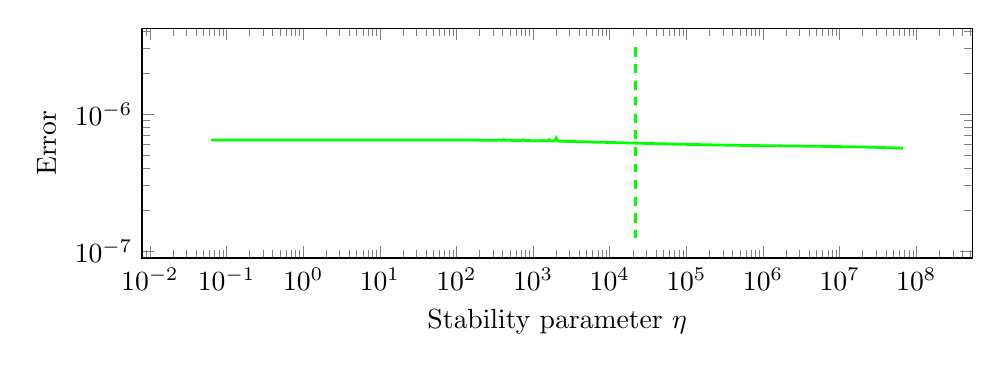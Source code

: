 \begin{tikzpicture}%
\begin{axis}[xmode=log,ymode=log,height=4.5cm,mark options={solid},xlabel={Stability parameter $\eta$},ylabel={Error},width=1\textwidth]%
\addplot[color=green,line width=1pt,solid] coordinates {%
(0.063,6.472e-07)%
(0.065,6.472e-07)%
(0.068,6.472e-07)%
(0.071,6.472e-07)%
(0.074,6.472e-07)%
(0.077,6.472e-07)%
(0.08,6.472e-07)%
(0.084,6.472e-07)%
(0.087,6.472e-07)%
(0.091,6.472e-07)%
(0.095,6.472e-07)%
(0.099,6.472e-07)%
(0.103,6.472e-07)%
(0.108,6.472e-07)%
(0.112,6.472e-07)%
(0.116,6.472e-07)%
(0.122,6.472e-07)%
(0.127,6.472e-07)%
(0.132,6.472e-07)%
(0.138,6.472e-07)%
(0.144,6.472e-07)%
(0.15,6.472e-07)%
(0.156,6.472e-07)%
(0.163,6.472e-07)%
(0.17,6.472e-07)%
(0.177,6.472e-07)%
(0.185,6.472e-07)%
(0.193,6.472e-07)%
(0.201,6.472e-07)%
(0.209,6.472e-07)%
(0.218,6.472e-07)%
(0.227,6.472e-07)%
(0.237,6.472e-07)%
(0.247,6.472e-07)%
(0.258,6.472e-07)%
(0.269,6.472e-07)%
(0.28,6.472e-07)%
(0.292,6.472e-07)%
(0.305,6.472e-07)%
(0.317,6.472e-07)%
(0.331,6.472e-07)%
(0.345,6.472e-07)%
(0.36,6.472e-07)%
(0.375,6.472e-07)%
(0.391,6.472e-07)%
(0.408,6.472e-07)%
(0.425,6.472e-07)%
(0.443,6.472e-07)%
(0.462,6.472e-07)%
(0.481,6.472e-07)%
(0.502,6.472e-07)%
(0.524,6.472e-07)%
(0.546,6.472e-07)%
(0.569,6.472e-07)%
(0.593,6.472e-07)%
(0.618,6.472e-07)%
(0.644,6.472e-07)%
(0.672,6.472e-07)%
(0.701,6.472e-07)%
(0.731,6.472e-07)%
(0.762,6.472e-07)%
(0.794,6.472e-07)%
(0.828,6.472e-07)%
(0.863,6.472e-07)%
(0.9,6.472e-07)%
(0.938,6.472e-07)%
(0.978,6.472e-07)%
(1.02,6.472e-07)%
(1.063,6.472e-07)%
(1.108,6.472e-07)%
(1.155,6.472e-07)%
(1.204,6.472e-07)%
(1.256,6.472e-07)%
(1.309,6.472e-07)%
(1.365,6.472e-07)%
(1.423,6.472e-07)%
(1.484,6.472e-07)%
(1.547,6.472e-07)%
(1.613,6.472e-07)%
(1.681,6.472e-07)%
(1.753,6.472e-07)%
(1.827,6.472e-07)%
(1.905,6.472e-07)%
(1.986,6.472e-07)%
(2.07,6.472e-07)%
(2.159,6.472e-07)%
(2.251,6.472e-07)%
(2.346,6.472e-07)%
(2.446,6.472e-07)%
(2.55,6.472e-07)%
(2.659,6.472e-07)%
(2.772,6.472e-07)%
(2.89,6.472e-07)%
(3.013,6.472e-07)%
(3.141,6.472e-07)%
(3.275,6.472e-07)%
(3.414,6.472e-07)%
(3.56,6.472e-07)%
(3.711,6.472e-07)%
(3.869,6.472e-07)%
(4.033,6.472e-07)%
(4.205,6.472e-07)%
(4.384,6.472e-07)%
(4.571,6.472e-07)%
(4.765,6.472e-07)%
(4.968,6.472e-07)%
(5.18,6.472e-07)%
(5.4,6.472e-07)%
(5.629,6.472e-07)%
(5.869,6.472e-07)%
(6.118,6.472e-07)%
(6.379,6.472e-07)%
(6.65,6.472e-07)%
(6.934,6.472e-07)%
(7.229,6.472e-07)%
(7.536,6.472e-07)%
(7.857,6.472e-07)%
(8.191,6.472e-07)%
(8.54,6.471e-07)%
(8.903,6.471e-07)%
(9.282,6.471e-07)%
(9.677,6.471e-07)%
(10.089,6.471e-07)%
(10.518,6.471e-07)%
(10.966,6.471e-07)%
(11.432,6.471e-07)%
(11.919,6.471e-07)%
(12.426,6.471e-07)%
(12.955,6.471e-07)%
(13.506,6.471e-07)%
(14.081,6.471e-07)%
(14.68,6.471e-07)%
(15.304,6.471e-07)%
(15.956,6.471e-07)%
(16.635,6.471e-07)%
(17.343,6.471e-07)%
(18.081,6.471e-07)%
(18.85,6.47e-07)%
(19.652,6.47e-07)%
(20.488,6.47e-07)%
(21.36,6.47e-07)%
(22.269,6.47e-07)%
(23.217,6.47e-07)%
(24.204,6.47e-07)%
(25.235,6.47e-07)%
(26.308,6.47e-07)%
(27.428,6.47e-07)%
(28.595,6.469e-07)%
(29.811,6.469e-07)%
(31.08,6.469e-07)%
(32.403,6.469e-07)%
(33.781,6.469e-07)%
(35.219,6.469e-07)%
(36.717,6.469e-07)%
(38.28,6.468e-07)%
(39.909,6.468e-07)%
(41.607,6.468e-07)%
(43.377,6.468e-07)%
(45.224,6.468e-07)%
(47.148,6.468e-07)%
(49.154,6.467e-07)%
(51.245,6.467e-07)%
(53.427,6.467e-07)%
(55.7,6.467e-07)%
(58.07,6.466e-07)%
(60.541,6.466e-07)%
(63.117,6.466e-07)%
(65.803,6.466e-07)%
(68.603,6.465e-07)%
(71.523,6.465e-07)%
(74.566,6.465e-07)%
(77.739,6.465e-07)%
(81.046,6.464e-07)%
(84.495,6.464e-07)%
(88.091,6.463e-07)%
(91.839,6.463e-07)%
(95.747,6.463e-07)%
(99.822,6.462e-07)%
(104.07,6.462e-07)%
(108.498,6.462e-07)%
(113.115,6.461e-07)%
(117.928,6.461e-07)%
(122.946,6.46e-07)%
(128.178,6.46e-07)%
(133.632,6.459e-07)%
(139.318,6.459e-07)%
(145.247,6.458e-07)%
(151.428,6.457e-07)%
(157.871,6.457e-07)%
(164.589,6.456e-07)%
(171.593,6.456e-07)%
(178.895,6.455e-07)%
(186.507,6.454e-07)%
(194.444,6.453e-07)%
(202.717,6.453e-07)%
(211.343,6.452e-07)%
(220.337,6.451e-07)%
(229.713,6.45e-07)%
(239.487,6.449e-07)%
(249.679,6.448e-07)%
(260.303,6.447e-07)%
(271.38,6.446e-07)%
(282.927,6.445e-07)%
(294.967,6.444e-07)%
(307.519,6.443e-07)%
(320.604,6.442e-07)%
(334.246,6.441e-07)%
(348.47,6.44e-07)%
(363.298,6.439e-07)%
(378.757,6.437e-07)%
(394.874,6.436e-07)%
(411.677,6.5e-07)%
(429.196,6.433e-07)%
(447.459,6.432e-07)%
(466.499,6.43e-07)%
(486.35,6.429e-07)%
(507.046,6.427e-07)%
(528.622,6.425e-07)%
(551.116,6.424e-07)%
(574.568,6.422e-07)%
(599.017,6.42e-07)%
(624.507,6.418e-07)%
(651.078,6.417e-07)%
(678.784,6.415e-07)%
(707.667,6.413e-07)%
(737.786,6.499e-07)%
(769.178,6.409e-07)%
(801.907,6.406e-07)%
(836.032,6.404e-07)%
(871.61,6.402e-07)%
(908.698,6.401e-07)%
(947.366,6.397e-07)%
(987.68,6.397e-07)%
(1029.709,6.392e-07)%
(1073.523,6.39e-07)%
(1119.2,6.387e-07)%
(1166.829,6.384e-07)%
(1216.48,6.39e-07)%
(1268.243,6.379e-07)%
(1322.214,6.419e-07)%
(1378.477,6.374e-07)%
(1437.133,6.43e-07)%
(1498.285,6.368e-07)%
(1562.042,6.384e-07)%
(1628.512,6.49e-07)%
(1697.811,6.381e-07)%
(1770.054,6.363e-07)%
(1845.376,6.362e-07)%
(1923.904,6.434e-07)%
(2005.766,6.687e-07)%
(2091.117,6.349e-07)%
(2180.102,6.34e-07)%
(2272.87,6.335e-07)%
(2369.587,6.331e-07)%
(2470.419,6.327e-07)%
(2575.546,6.324e-07)%
(2685.139,6.32e-07)%
(2799.398,6.317e-07)%
(2918.522,6.313e-07)%
(3042.714,6.309e-07)%
(3172.186,6.306e-07)%
(3307.174,6.302e-07)%
(3447.904,6.298e-07)%
(3594.618,6.295e-07)%
(3747.578,6.291e-07)%
(3907.046,6.287e-07)%
(4073.306,6.284e-07)%
(4246.637,6.28e-07)%
(4427.341,6.276e-07)%
(4615.738,6.272e-07)%
(4812.147,6.269e-07)%
(5016.915,6.265e-07)%
(5230.4,6.261e-07)%
(5452.966,6.257e-07)%
(5685.005,6.253e-07)%
(5926.918,6.25e-07)%
(6179.123,6.246e-07)%
(6442.048,6.242e-07)%
(6716.16,6.238e-07)%
(7001.984,6.235e-07)%
(7299.904,6.231e-07)%
(7610.56,6.227e-07)%
(7934.4,6.223e-07)%
(8272.064,6.22e-07)%
(8624.064,6.216e-07)%
(8991.04,6.212e-07)%
(9373.632,6.208e-07)%
(9772.48,6.205e-07)%
(10188.352,6.201e-07)%
(10621.888,6.197e-07)%
(11073.856,6.193e-07)%
(11545.088,6.19e-07)%
(12036.352,6.186e-07)%
(12548.544,6.182e-07)%
(13082.496,6.178e-07)%
(13639.168,6.175e-07)%
(14219.584,6.171e-07)%
(14824.64,6.167e-07)%
(15455.488,6.164e-07)%
(16113.152,6.16e-07)%
(16798.848,6.156e-07)%
(17513.664,6.153e-07)%
(18258.88,6.149e-07)%
(19035.84,6.145e-07)%
(19845.888,6.142e-07)%
(20690.368,6.138e-07)%
(21570.816,6.134e-07)%
(22488.704,6.131e-07)%
(23445.696,6.127e-07)%
(24443.328,6.123e-07)%
(25483.456,6.12e-07)%
(26567.872,6.116e-07)%
(27698.432,6.113e-07)%
(28877.056,6.109e-07)%
(30105.856,6.105e-07)%
(31386.944,6.102e-07)%
(32722.496,6.098e-07)%
(34114.944,6.095e-07)%
(35566.656,6.091e-07)%
(37080.064,6.088e-07)%
(38657.92,6.084e-07)%
(40302.912,6.081e-07)%
(42017.92,6.077e-07)%
(43805.888,6.074e-07)%
(45669.952,6.07e-07)%
(47613.312,6.067e-07)%
(49639.424,6.063e-07)%
(51751.68,6.06e-07)%
(53953.856,6.057e-07)%
(56249.728,6.053e-07)%
(58643.328,6.05e-07)%
(61138.752,6.047e-07)%
(63740.352,6.043e-07)%
(66452.48,6.04e-07)%
(69280.64,6.037e-07)%
(72228.48,6.034e-07)%
(75301.76,6.03e-07)%
(78506.24,6.027e-07)%
(81847.04,6.024e-07)%
(85329.92,6.021e-07)%
(88960.64,6.018e-07)%
(92746.24,6.015e-07)%
(96693.12,6.012e-07)%
(100807.68,6.009e-07)%
(105096.96,6.006e-07)%
(109569.28,6.003e-07)%
(114231.68,6.0e-07)%
(119092.48,5.997e-07)%
(124160.0,5.994e-07)%
(129443.84,5.991e-07)%
(134951.68,5.988e-07)%
(140694.4,5.986e-07)%
(146680.96,5.983e-07)%
(152922.88,5.98e-07)%
(159430.4,5.977e-07)%
(166214.4,5.975e-07)%
(173287.04,5.972e-07)%
(180661.12,5.969e-07)%
(188348.8,5.967e-07)%
(196363.52,5.964e-07)%
(204719.36,5.962e-07)%
(213430.4,5.959e-07)%
(222512.64,5.956e-07)%
(231980.8,5.954e-07)%
(241852.16,5.951e-07)%
(252144.0,5.949e-07)%
(262873.6,5.947e-07)%
(274059.52,5.944e-07)%
(285720.96,5.942e-07)%
(297879.68,5.939e-07)%
(310554.88,5.937e-07)%
(323769.6,5.935e-07)%
(337546.88,5.932e-07)%
(351910.4,5.93e-07)%
(366885.12,5.928e-07)%
(382497.28,5.926e-07)%
(398773.76,5.923e-07)%
(415742.72,5.921e-07)%
(433433.6,5.919e-07)%
(451877.12,5.917e-07)%
(471105.92,5.915e-07)%
(491152.64,5.913e-07)%
(512052.48,5.911e-07)%
(533841.28,5.908e-07)%
(556558.08,5.906e-07)%
(580240.64,5.904e-07)%
(604931.84,5.902e-07)%
(630673.28,5.9e-07)%
(657510.4,5.898e-07)%
(685491.2,5.897e-07)%
(714656.0,5.895e-07)%
(745068.8,5.893e-07)%
(776774.4,5.891e-07)%
(809824.0,5.889e-07)%
(844288.0,5.887e-07)%
(880211.2,5.885e-07)%
(917670.4,5.883e-07)%
(956716.8,5.882e-07)%
(997427.2,5.88e-07)%
(1039872.0,5.878e-07)%
(1084121.6,5.876e-07)%
(1130252.8,5.875e-07)%
(1178348.8,5.873e-07)%
(1228492.8,5.871e-07)%
(1280768.0,5.87e-07)%
(1335270.4,5.868e-07)%
(1392089.6,5.866e-07)%
(1451321.6,5.865e-07)%
(1513081.6,5.863e-07)%
(1577465.6,5.861e-07)%
(1644595.2,5.86e-07)%
(1714572.8,5.858e-07)%
(1787532.8,5.857e-07)%
(1863596.8,5.855e-07)%
(1942899.2,5.853e-07)%
(2025574.4,5.852e-07)%
(2111769.6,5.85e-07)%
(2201632.0,5.849e-07)%
(2295315.2,5.847e-07)%
(2392985.6,5.846e-07)%
(2494816.0,5.844e-07)%
(2600972.8,5.843e-07)%
(2711654.4,5.841e-07)%
(2827040.0,5.839e-07)%
(2947340.8,5.838e-07)%
(3072755.2,5.836e-07)%
(3203513.6,5.835e-07)%
(3339827.2,5.833e-07)%
(3481945.6,5.832e-07)%
(3630112.0,5.83e-07)%
(3784582.4,5.828e-07)%
(3945625.6,5.827e-07)%
(4113523.2,5.825e-07)%
(4288569.6,5.824e-07)%
(4471059.2,5.822e-07)%
(4661312.0,5.82e-07)%
(4859660.8,5.819e-07)%
(5066457.6,5.817e-07)%
(5282048.0,5.815e-07)%
(5506809.6,5.814e-07)%
(5741139.2,5.812e-07)%
(5985440.0,5.81e-07)%
(6240134.4,5.808e-07)%
(6505664.0,5.807e-07)%
(6782528.0,5.805e-07)%
(7071104.0,5.803e-07)%
(7372032.0,5.801e-07)%
(7685696.0,5.799e-07)%
(8012736.0,5.797e-07)%
(8353728.0,5.795e-07)%
(8709184.0,5.793e-07)%
(9079808.0,5.791e-07)%
(9466176.0,5.789e-07)%
(9868992.0,5.787e-07)%
(10288896.0,5.785e-07)%
(10726720.0,5.783e-07)%
(11183168.0,5.781e-07)%
(11659072.0,5.779e-07)%
(12155200.0,5.776e-07)%
(12672448.0,5.774e-07)%
(13211712.0,5.772e-07)%
(13773888.0,5.769e-07)%
(14360000.0,5.767e-07)%
(14971072.0,5.764e-07)%
(15608128.0,5.762e-07)%
(16272256.0,5.759e-07)%
(16964672.0,5.756e-07)%
(17686592.0,5.754e-07)%
(18439168.0,5.751e-07)%
(19223808.0,5.748e-07)%
(20041856.0,5.745e-07)%
(20894720.0,5.742e-07)%
(21783808.0,5.739e-07)%
(22710784.0,5.736e-07)%
(23677184.0,5.733e-07)%
(24684736.0,5.73e-07)%
(25735104.0,5.726e-07)%
(26830208.0,5.723e-07)%
(27971904.0,5.72e-07)%
(29162176.0,5.716e-07)%
(30403136.0,5.713e-07)%
(31696832.0,5.709e-07)%
(33045632.0,5.705e-07)%
(34451776.0,5.702e-07)%
(35917824.0,5.698e-07)%
(37446208.0,5.694e-07)%
(39039680.0,5.69e-07)%
(40700864.0,5.686e-07)%
(42432832.0,5.682e-07)%
(44238464.0,5.678e-07)%
(46120896.0,5.673e-07)%
(48083456.0,5.669e-07)%
(50129536.0,5.664e-07)%
(52262720.0,5.66e-07)%
(54486656.0,5.655e-07)%
(56805184.0,5.651e-07)%
(59222400.0,5.646e-07)%
(61742464.0,5.641e-07)%
(64369920.0,5.636e-07)%
(67109120.0,5.631e-07)%
};%
%
%
\addplot[color=green,line width=1pt,dashed] coordinates {%
(21504.0,3.067e-06)%
(21504.0,3.061e-06)%
(21504.0,3.055e-06)%
(21504.0,3.05e-06)%
(21504.0,3.044e-06)%
(21504.0,3.038e-06)%
(21504.0,3.032e-06)%
(21504.0,3.026e-06)%
(21504.0,3.02e-06)%
(21504.0,3.014e-06)%
(21504.0,3.008e-06)%
(21504.0,3.002e-06)%
(21504.0,2.996e-06)%
(21504.0,2.991e-06)%
(21504.0,2.985e-06)%
(21504.0,2.979e-06)%
(21504.0,2.973e-06)%
(21504.0,2.967e-06)%
(21504.0,2.961e-06)%
(21504.0,2.955e-06)%
(21504.0,2.949e-06)%
(21504.0,2.943e-06)%
(21504.0,2.937e-06)%
(21504.0,2.932e-06)%
(21504.0,2.926e-06)%
(21504.0,2.92e-06)%
(21504.0,2.914e-06)%
(21504.0,2.908e-06)%
(21504.0,2.902e-06)%
(21504.0,2.896e-06)%
(21504.0,2.89e-06)%
(21504.0,2.884e-06)%
(21504.0,2.878e-06)%
(21504.0,2.873e-06)%
(21504.0,2.867e-06)%
(21504.0,2.861e-06)%
(21504.0,2.855e-06)%
(21504.0,2.849e-06)%
(21504.0,2.843e-06)%
(21504.0,2.837e-06)%
(21504.0,2.831e-06)%
(21504.0,2.825e-06)%
(21504.0,2.819e-06)%
(21504.0,2.814e-06)%
(21504.0,2.808e-06)%
(21504.0,2.802e-06)%
(21504.0,2.796e-06)%
(21504.0,2.79e-06)%
(21504.0,2.784e-06)%
(21504.0,2.778e-06)%
(21504.0,2.772e-06)%
(21504.0,2.766e-06)%
(21504.0,2.76e-06)%
(21504.0,2.755e-06)%
(21504.0,2.749e-06)%
(21504.0,2.743e-06)%
(21504.0,2.737e-06)%
(21504.0,2.731e-06)%
(21504.0,2.725e-06)%
(21504.0,2.719e-06)%
(21504.0,2.713e-06)%
(21504.0,2.707e-06)%
(21504.0,2.701e-06)%
(21504.0,2.696e-06)%
(21504.0,2.69e-06)%
(21504.0,2.684e-06)%
(21504.0,2.678e-06)%
(21504.0,2.672e-06)%
(21504.0,2.666e-06)%
(21504.0,2.66e-06)%
(21504.0,2.654e-06)%
(21504.0,2.648e-06)%
(21504.0,2.642e-06)%
(21504.0,2.637e-06)%
(21504.0,2.631e-06)%
(21504.0,2.625e-06)%
(21504.0,2.619e-06)%
(21504.0,2.613e-06)%
(21504.0,2.607e-06)%
(21504.0,2.601e-06)%
(21504.0,2.595e-06)%
(21504.0,2.589e-06)%
(21504.0,2.583e-06)%
(21504.0,2.577e-06)%
(21504.0,2.572e-06)%
(21504.0,2.566e-06)%
(21504.0,2.56e-06)%
(21504.0,2.554e-06)%
(21504.0,2.548e-06)%
(21504.0,2.542e-06)%
(21504.0,2.536e-06)%
(21504.0,2.53e-06)%
(21504.0,2.524e-06)%
(21504.0,2.518e-06)%
(21504.0,2.513e-06)%
(21504.0,2.507e-06)%
(21504.0,2.501e-06)%
(21504.0,2.495e-06)%
(21504.0,2.489e-06)%
(21504.0,2.483e-06)%
(21504.0,2.477e-06)%
(21504.0,2.471e-06)%
(21504.0,2.465e-06)%
(21504.0,2.459e-06)%
(21504.0,2.454e-06)%
(21504.0,2.448e-06)%
(21504.0,2.442e-06)%
(21504.0,2.436e-06)%
(21504.0,2.43e-06)%
(21504.0,2.424e-06)%
(21504.0,2.418e-06)%
(21504.0,2.412e-06)%
(21504.0,2.406e-06)%
(21504.0,2.4e-06)%
(21504.0,2.395e-06)%
(21504.0,2.389e-06)%
(21504.0,2.383e-06)%
(21504.0,2.377e-06)%
(21504.0,2.371e-06)%
(21504.0,2.365e-06)%
(21504.0,2.359e-06)%
(21504.0,2.353e-06)%
(21504.0,2.347e-06)%
(21504.0,2.341e-06)%
(21504.0,2.336e-06)%
(21504.0,2.33e-06)%
(21504.0,2.324e-06)%
(21504.0,2.318e-06)%
(21504.0,2.312e-06)%
(21504.0,2.306e-06)%
(21504.0,2.3e-06)%
(21504.0,2.294e-06)%
(21504.0,2.288e-06)%
(21504.0,2.282e-06)%
(21504.0,2.277e-06)%
(21504.0,2.271e-06)%
(21504.0,2.265e-06)%
(21504.0,2.259e-06)%
(21504.0,2.253e-06)%
(21504.0,2.247e-06)%
(21504.0,2.241e-06)%
(21504.0,2.235e-06)%
(21504.0,2.229e-06)%
(21504.0,2.223e-06)%
(21504.0,2.218e-06)%
(21504.0,2.212e-06)%
(21504.0,2.206e-06)%
(21504.0,2.2e-06)%
(21504.0,2.194e-06)%
(21504.0,2.188e-06)%
(21504.0,2.182e-06)%
(21504.0,2.176e-06)%
(21504.0,2.17e-06)%
(21504.0,2.164e-06)%
(21504.0,2.159e-06)%
(21504.0,2.153e-06)%
(21504.0,2.147e-06)%
(21504.0,2.141e-06)%
(21504.0,2.135e-06)%
(21504.0,2.129e-06)%
(21504.0,2.123e-06)%
(21504.0,2.117e-06)%
(21504.0,2.111e-06)%
(21504.0,2.105e-06)%
(21504.0,2.1e-06)%
(21504.0,2.094e-06)%
(21504.0,2.088e-06)%
(21504.0,2.082e-06)%
(21504.0,2.076e-06)%
(21504.0,2.07e-06)%
(21504.0,2.064e-06)%
(21504.0,2.058e-06)%
(21504.0,2.052e-06)%
(21504.0,2.046e-06)%
(21504.0,2.041e-06)%
(21504.0,2.035e-06)%
(21504.0,2.029e-06)%
(21504.0,2.023e-06)%
(21504.0,2.017e-06)%
(21504.0,2.011e-06)%
(21504.0,2.005e-06)%
(21504.0,1.999e-06)%
(21504.0,1.993e-06)%
(21504.0,1.987e-06)%
(21504.0,1.981e-06)%
(21504.0,1.976e-06)%
(21504.0,1.97e-06)%
(21504.0,1.964e-06)%
(21504.0,1.958e-06)%
(21504.0,1.952e-06)%
(21504.0,1.946e-06)%
(21504.0,1.94e-06)%
(21504.0,1.934e-06)%
(21504.0,1.928e-06)%
(21504.0,1.922e-06)%
(21504.0,1.917e-06)%
(21504.0,1.911e-06)%
(21504.0,1.905e-06)%
(21504.0,1.899e-06)%
(21504.0,1.893e-06)%
(21504.0,1.887e-06)%
(21504.0,1.881e-06)%
(21504.0,1.875e-06)%
(21504.0,1.869e-06)%
(21504.0,1.863e-06)%
(21504.0,1.858e-06)%
(21504.0,1.852e-06)%
(21504.0,1.846e-06)%
(21504.0,1.84e-06)%
(21504.0,1.834e-06)%
(21504.0,1.828e-06)%
(21504.0,1.822e-06)%
(21504.0,1.816e-06)%
(21504.0,1.81e-06)%
(21504.0,1.804e-06)%
(21504.0,1.799e-06)%
(21504.0,1.793e-06)%
(21504.0,1.787e-06)%
(21504.0,1.781e-06)%
(21504.0,1.775e-06)%
(21504.0,1.769e-06)%
(21504.0,1.763e-06)%
(21504.0,1.757e-06)%
(21504.0,1.751e-06)%
(21504.0,1.745e-06)%
(21504.0,1.74e-06)%
(21504.0,1.734e-06)%
(21504.0,1.728e-06)%
(21504.0,1.722e-06)%
(21504.0,1.716e-06)%
(21504.0,1.71e-06)%
(21504.0,1.704e-06)%
(21504.0,1.698e-06)%
(21504.0,1.692e-06)%
(21504.0,1.686e-06)%
(21504.0,1.681e-06)%
(21504.0,1.675e-06)%
(21504.0,1.669e-06)%
(21504.0,1.663e-06)%
(21504.0,1.657e-06)%
(21504.0,1.651e-06)%
(21504.0,1.645e-06)%
(21504.0,1.639e-06)%
(21504.0,1.633e-06)%
(21504.0,1.627e-06)%
(21504.0,1.622e-06)%
(21504.0,1.616e-06)%
(21504.0,1.61e-06)%
(21504.0,1.604e-06)%
(21504.0,1.598e-06)%
(21504.0,1.592e-06)%
(21504.0,1.586e-06)%
(21504.0,1.58e-06)%
(21504.0,1.574e-06)%
(21504.0,1.568e-06)%
(21504.0,1.563e-06)%
(21504.0,1.557e-06)%
(21504.0,1.551e-06)%
(21504.0,1.545e-06)%
(21504.0,1.539e-06)%
(21504.0,1.533e-06)%
(21504.0,1.527e-06)%
(21504.0,1.521e-06)%
(21504.0,1.515e-06)%
(21504.0,1.509e-06)%
(21504.0,1.504e-06)%
(21504.0,1.498e-06)%
(21504.0,1.492e-06)%
(21504.0,1.486e-06)%
(21504.0,1.48e-06)%
(21504.0,1.474e-06)%
(21504.0,1.468e-06)%
(21504.0,1.462e-06)%
(21504.0,1.456e-06)%
(21504.0,1.45e-06)%
(21504.0,1.445e-06)%
(21504.0,1.439e-06)%
(21504.0,1.433e-06)%
(21504.0,1.427e-06)%
(21504.0,1.421e-06)%
(21504.0,1.415e-06)%
(21504.0,1.409e-06)%
(21504.0,1.403e-06)%
(21504.0,1.397e-06)%
(21504.0,1.391e-06)%
(21504.0,1.386e-06)%
(21504.0,1.38e-06)%
(21504.0,1.374e-06)%
(21504.0,1.368e-06)%
(21504.0,1.362e-06)%
(21504.0,1.356e-06)%
(21504.0,1.35e-06)%
(21504.0,1.344e-06)%
(21504.0,1.338e-06)%
(21504.0,1.332e-06)%
(21504.0,1.326e-06)%
(21504.0,1.321e-06)%
(21504.0,1.315e-06)%
(21504.0,1.309e-06)%
(21504.0,1.303e-06)%
(21504.0,1.297e-06)%
(21504.0,1.291e-06)%
(21504.0,1.285e-06)%
(21504.0,1.279e-06)%
(21504.0,1.273e-06)%
(21504.0,1.267e-06)%
(21504.0,1.262e-06)%
(21504.0,1.256e-06)%
(21504.0,1.25e-06)%
(21504.0,1.244e-06)%
(21504.0,1.238e-06)%
(21504.0,1.232e-06)%
(21504.0,1.226e-06)%
(21504.0,1.22e-06)%
(21504.0,1.214e-06)%
(21504.0,1.208e-06)%
(21504.0,1.203e-06)%
(21504.0,1.197e-06)%
(21504.0,1.191e-06)%
(21504.0,1.185e-06)%
(21504.0,1.179e-06)%
(21504.0,1.173e-06)%
(21504.0,1.167e-06)%
(21504.0,1.161e-06)%
(21504.0,1.155e-06)%
(21504.0,1.149e-06)%
(21504.0,1.144e-06)%
(21504.0,1.138e-06)%
(21504.0,1.132e-06)%
(21504.0,1.126e-06)%
(21504.0,1.12e-06)%
(21504.0,1.114e-06)%
(21504.0,1.108e-06)%
(21504.0,1.102e-06)%
(21504.0,1.096e-06)%
(21504.0,1.09e-06)%
(21504.0,1.085e-06)%
(21504.0,1.079e-06)%
(21504.0,1.073e-06)%
(21504.0,1.067e-06)%
(21504.0,1.061e-06)%
(21504.0,1.055e-06)%
(21504.0,1.049e-06)%
(21504.0,1.043e-06)%
(21504.0,1.037e-06)%
(21504.0,1.031e-06)%
(21504.0,1.026e-06)%
(21504.0,1.02e-06)%
(21504.0,1.014e-06)%
(21504.0,1.008e-06)%
(21504.0,1.002e-06)%
(21504.0,9.96e-07)%
(21504.0,9.901e-07)%
(21504.0,9.842e-07)%
(21504.0,9.783e-07)%
(21504.0,9.724e-07)%
(21504.0,9.665e-07)%
(21504.0,9.606e-07)%
(21504.0,9.547e-07)%
(21504.0,9.488e-07)%
(21504.0,9.429e-07)%
(21504.0,9.37e-07)%
(21504.0,9.311e-07)%
(21504.0,9.252e-07)%
(21504.0,9.193e-07)%
(21504.0,9.134e-07)%
(21504.0,9.075e-07)%
(21504.0,9.016e-07)%
(21504.0,8.957e-07)%
(21504.0,8.898e-07)%
(21504.0,8.839e-07)%
(21504.0,8.78e-07)%
(21504.0,8.721e-07)%
(21504.0,8.662e-07)%
(21504.0,8.603e-07)%
(21504.0,8.544e-07)%
(21504.0,8.485e-07)%
(21504.0,8.426e-07)%
(21504.0,8.367e-07)%
(21504.0,8.308e-07)%
(21504.0,8.249e-07)%
(21504.0,8.19e-07)%
(21504.0,8.131e-07)%
(21504.0,8.072e-07)%
(21504.0,8.013e-07)%
(21504.0,7.954e-07)%
(21504.0,7.895e-07)%
(21504.0,7.836e-07)%
(21504.0,7.777e-07)%
(21504.0,7.718e-07)%
(21504.0,7.659e-07)%
(21504.0,7.6e-07)%
(21504.0,7.541e-07)%
(21504.0,7.482e-07)%
(21504.0,7.423e-07)%
(21504.0,7.364e-07)%
(21504.0,7.305e-07)%
(21504.0,7.246e-07)%
(21504.0,7.187e-07)%
(21504.0,7.128e-07)%
(21504.0,7.069e-07)%
(21504.0,7.01e-07)%
(21504.0,6.951e-07)%
(21504.0,6.892e-07)%
(21504.0,6.833e-07)%
(21504.0,6.774e-07)%
(21504.0,6.715e-07)%
(21504.0,6.656e-07)%
(21504.0,6.597e-07)%
(21504.0,6.538e-07)%
(21504.0,6.479e-07)%
(21504.0,6.42e-07)%
(21504.0,6.361e-07)%
(21504.0,6.302e-07)%
(21504.0,6.243e-07)%
(21504.0,6.184e-07)%
(21504.0,6.125e-07)%
(21504.0,6.066e-07)%
(21504.0,6.007e-07)%
(21504.0,5.948e-07)%
(21504.0,5.889e-07)%
(21504.0,5.83e-07)%
(21504.0,5.771e-07)%
(21504.0,5.712e-07)%
(21504.0,5.653e-07)%
(21504.0,5.594e-07)%
(21504.0,5.535e-07)%
(21504.0,5.476e-07)%
(21504.0,5.417e-07)%
(21504.0,5.358e-07)%
(21504.0,5.299e-07)%
(21504.0,5.24e-07)%
(21504.0,5.181e-07)%
(21504.0,5.122e-07)%
(21504.0,5.063e-07)%
(21504.0,5.004e-07)%
(21504.0,4.945e-07)%
(21504.0,4.886e-07)%
(21504.0,4.827e-07)%
(21504.0,4.767e-07)%
(21504.0,4.708e-07)%
(21504.0,4.649e-07)%
(21504.0,4.59e-07)%
(21504.0,4.531e-07)%
(21504.0,4.472e-07)%
(21504.0,4.413e-07)%
(21504.0,4.354e-07)%
(21504.0,4.295e-07)%
(21504.0,4.236e-07)%
(21504.0,4.177e-07)%
(21504.0,4.118e-07)%
(21504.0,4.059e-07)%
(21504.0,4.0e-07)%
(21504.0,3.941e-07)%
(21504.0,3.882e-07)%
(21504.0,3.823e-07)%
(21504.0,3.764e-07)%
(21504.0,3.705e-07)%
(21504.0,3.646e-07)%
(21504.0,3.587e-07)%
(21504.0,3.528e-07)%
(21504.0,3.469e-07)%
(21504.0,3.41e-07)%
(21504.0,3.351e-07)%
(21504.0,3.292e-07)%
(21504.0,3.233e-07)%
(21504.0,3.174e-07)%
(21504.0,3.115e-07)%
(21504.0,3.056e-07)%
(21504.0,2.997e-07)%
(21504.0,2.938e-07)%
(21504.0,2.879e-07)%
(21504.0,2.82e-07)%
(21504.0,2.761e-07)%
(21504.0,2.702e-07)%
(21504.0,2.643e-07)%
(21504.0,2.584e-07)%
(21504.0,2.525e-07)%
(21504.0,2.466e-07)%
(21504.0,2.407e-07)%
(21504.0,2.348e-07)%
(21504.0,2.289e-07)%
(21504.0,2.23e-07)%
(21504.0,2.171e-07)%
(21504.0,2.112e-07)%
(21504.0,2.053e-07)%
(21504.0,1.994e-07)%
(21504.0,1.935e-07)%
(21504.0,1.876e-07)%
(21504.0,1.817e-07)%
(21504.0,1.758e-07)%
(21504.0,1.699e-07)%
(21504.0,1.64e-07)%
(21504.0,1.581e-07)%
(21504.0,1.522e-07)%
(21504.0,1.463e-07)%
(21504.0,1.404e-07)%
(21504.0,1.345e-07)%
(21504.0,1.286e-07)%
(21504.0,1.227e-07)%
};%
%
%
\end{axis}%
\end{tikzpicture}%
